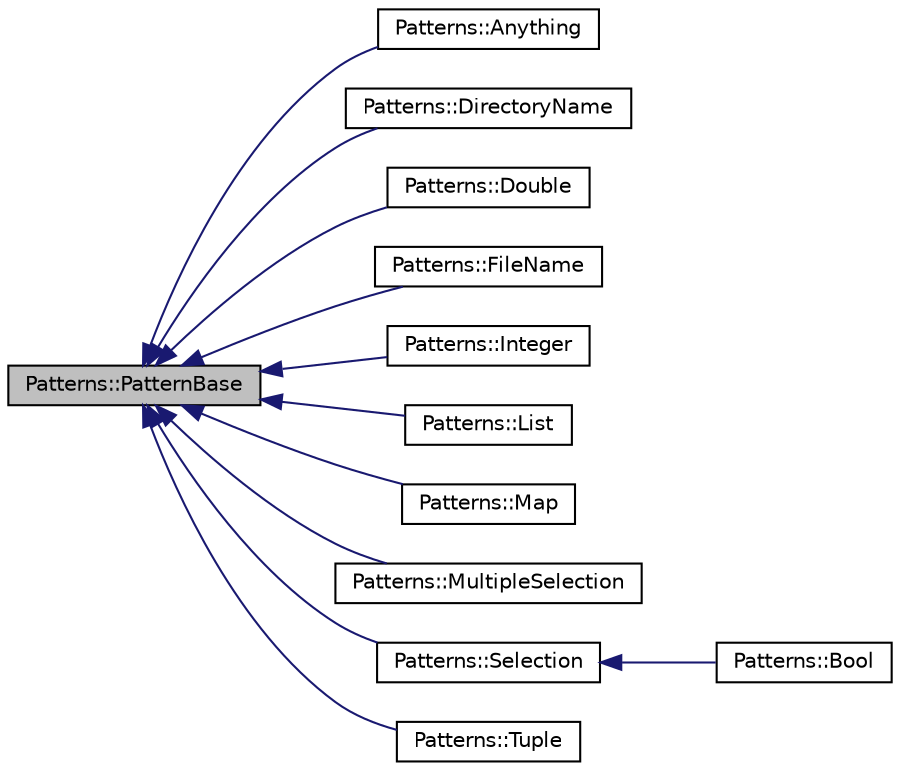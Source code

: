 digraph "Patterns::PatternBase"
{
 // LATEX_PDF_SIZE
  edge [fontname="Helvetica",fontsize="10",labelfontname="Helvetica",labelfontsize="10"];
  node [fontname="Helvetica",fontsize="10",shape=record];
  rankdir="LR";
  Node1 [label="Patterns::PatternBase",height=0.2,width=0.4,color="black", fillcolor="grey75", style="filled", fontcolor="black",tooltip=" "];
  Node1 -> Node2 [dir="back",color="midnightblue",fontsize="10",style="solid",fontname="Helvetica"];
  Node2 [label="Patterns::Anything",height=0.2,width=0.4,color="black", fillcolor="white", style="filled",URL="$classPatterns_1_1Anything.html",tooltip=" "];
  Node1 -> Node3 [dir="back",color="midnightblue",fontsize="10",style="solid",fontname="Helvetica"];
  Node3 [label="Patterns::DirectoryName",height=0.2,width=0.4,color="black", fillcolor="white", style="filled",URL="$classPatterns_1_1DirectoryName.html",tooltip=" "];
  Node1 -> Node4 [dir="back",color="midnightblue",fontsize="10",style="solid",fontname="Helvetica"];
  Node4 [label="Patterns::Double",height=0.2,width=0.4,color="black", fillcolor="white", style="filled",URL="$classPatterns_1_1Double.html",tooltip=" "];
  Node1 -> Node5 [dir="back",color="midnightblue",fontsize="10",style="solid",fontname="Helvetica"];
  Node5 [label="Patterns::FileName",height=0.2,width=0.4,color="black", fillcolor="white", style="filled",URL="$classPatterns_1_1FileName.html",tooltip=" "];
  Node1 -> Node6 [dir="back",color="midnightblue",fontsize="10",style="solid",fontname="Helvetica"];
  Node6 [label="Patterns::Integer",height=0.2,width=0.4,color="black", fillcolor="white", style="filled",URL="$classPatterns_1_1Integer.html",tooltip=" "];
  Node1 -> Node7 [dir="back",color="midnightblue",fontsize="10",style="solid",fontname="Helvetica"];
  Node7 [label="Patterns::List",height=0.2,width=0.4,color="black", fillcolor="white", style="filled",URL="$classPatterns_1_1List.html",tooltip=" "];
  Node1 -> Node8 [dir="back",color="midnightblue",fontsize="10",style="solid",fontname="Helvetica"];
  Node8 [label="Patterns::Map",height=0.2,width=0.4,color="black", fillcolor="white", style="filled",URL="$classPatterns_1_1Map.html",tooltip=" "];
  Node1 -> Node9 [dir="back",color="midnightblue",fontsize="10",style="solid",fontname="Helvetica"];
  Node9 [label="Patterns::MultipleSelection",height=0.2,width=0.4,color="black", fillcolor="white", style="filled",URL="$classPatterns_1_1MultipleSelection.html",tooltip=" "];
  Node1 -> Node10 [dir="back",color="midnightblue",fontsize="10",style="solid",fontname="Helvetica"];
  Node10 [label="Patterns::Selection",height=0.2,width=0.4,color="black", fillcolor="white", style="filled",URL="$classPatterns_1_1Selection.html",tooltip=" "];
  Node10 -> Node11 [dir="back",color="midnightblue",fontsize="10",style="solid",fontname="Helvetica"];
  Node11 [label="Patterns::Bool",height=0.2,width=0.4,color="black", fillcolor="white", style="filled",URL="$classPatterns_1_1Bool.html",tooltip=" "];
  Node1 -> Node12 [dir="back",color="midnightblue",fontsize="10",style="solid",fontname="Helvetica"];
  Node12 [label="Patterns::Tuple",height=0.2,width=0.4,color="black", fillcolor="white", style="filled",URL="$classPatterns_1_1Tuple.html",tooltip=" "];
}
